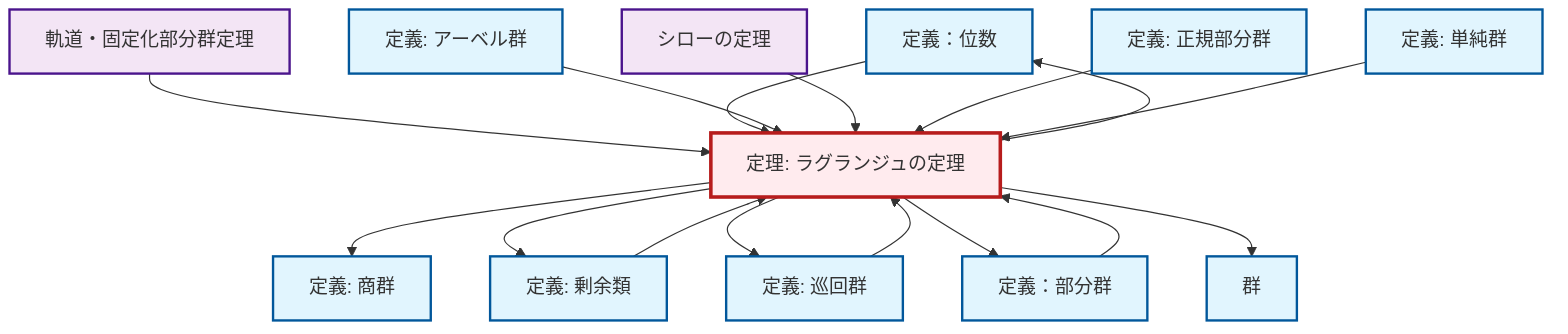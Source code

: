 graph TD
    classDef definition fill:#e1f5fe,stroke:#01579b,stroke-width:2px
    classDef theorem fill:#f3e5f5,stroke:#4a148c,stroke-width:2px
    classDef axiom fill:#fff3e0,stroke:#e65100,stroke-width:2px
    classDef example fill:#e8f5e9,stroke:#1b5e20,stroke-width:2px
    classDef current fill:#ffebee,stroke:#b71c1c,stroke-width:3px
    def-order["定義：位数"]:::definition
    def-abelian-group["定義: アーベル群"]:::definition
    def-cyclic-group["定義: 巡回群"]:::definition
    thm-lagrange["定理: ラグランジュの定理"]:::theorem
    def-subgroup["定義：部分群"]:::definition
    def-simple-group["定義: 単純群"]:::definition
    def-group["群"]:::definition
    def-coset["定義: 剰余類"]:::definition
    def-quotient-group["定義: 商群"]:::definition
    thm-orbit-stabilizer["軌道・固定化部分群定理"]:::theorem
    def-normal-subgroup["定義: 正規部分群"]:::definition
    thm-sylow["シローの定理"]:::theorem
    thm-orbit-stabilizer --> thm-lagrange
    def-order --> thm-lagrange
    thm-lagrange --> def-quotient-group
    def-subgroup --> thm-lagrange
    def-abelian-group --> thm-lagrange
    thm-lagrange --> def-order
    thm-sylow --> thm-lagrange
    thm-lagrange --> def-coset
    def-normal-subgroup --> thm-lagrange
    def-coset --> thm-lagrange
    thm-lagrange --> def-cyclic-group
    thm-lagrange --> def-subgroup
    def-cyclic-group --> thm-lagrange
    thm-lagrange --> def-group
    def-simple-group --> thm-lagrange
    class thm-lagrange current